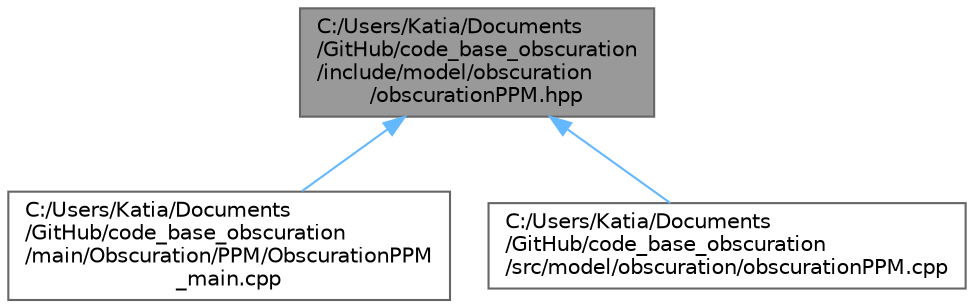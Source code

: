 digraph "C:/Users/Katia/Documents/GitHub/code_base_obscuration/include/model/obscuration/obscurationPPM.hpp"
{
 // LATEX_PDF_SIZE
  bgcolor="transparent";
  edge [fontname=Helvetica,fontsize=10,labelfontname=Helvetica,labelfontsize=10];
  node [fontname=Helvetica,fontsize=10,shape=box,height=0.2,width=0.4];
  Node1 [id="Node000001",label="C:/Users/Katia/Documents\l/GitHub/code_base_obscuration\l/include/model/obscuration\l/obscurationPPM.hpp",height=0.2,width=0.4,color="gray40", fillcolor="grey60", style="filled", fontcolor="black",tooltip="Header of class that implement obscuration for PPM images."];
  Node1 -> Node2 [id="edge1_Node000001_Node000002",dir="back",color="steelblue1",style="solid",tooltip=" "];
  Node2 [id="Node000002",label="C:/Users/Katia/Documents\l/GitHub/code_base_obscuration\l/main/Obscuration/PPM/ObscurationPPM\l_main.cpp",height=0.2,width=0.4,color="grey40", fillcolor="white", style="filled",URL="$_obscuration_p_p_m__main_8cpp.html",tooltip="This file contains the main function for the PPM image obscuration program, which applies various ima..."];
  Node1 -> Node3 [id="edge2_Node000001_Node000003",dir="back",color="steelblue1",style="solid",tooltip=" "];
  Node3 [id="Node000003",label="C:/Users/Katia/Documents\l/GitHub/code_base_obscuration\l/src/model/obscuration/obscurationPPM.cpp",height=0.2,width=0.4,color="grey40", fillcolor="white", style="filled",URL="$obscuration_p_p_m_8cpp.html",tooltip=" "];
}
